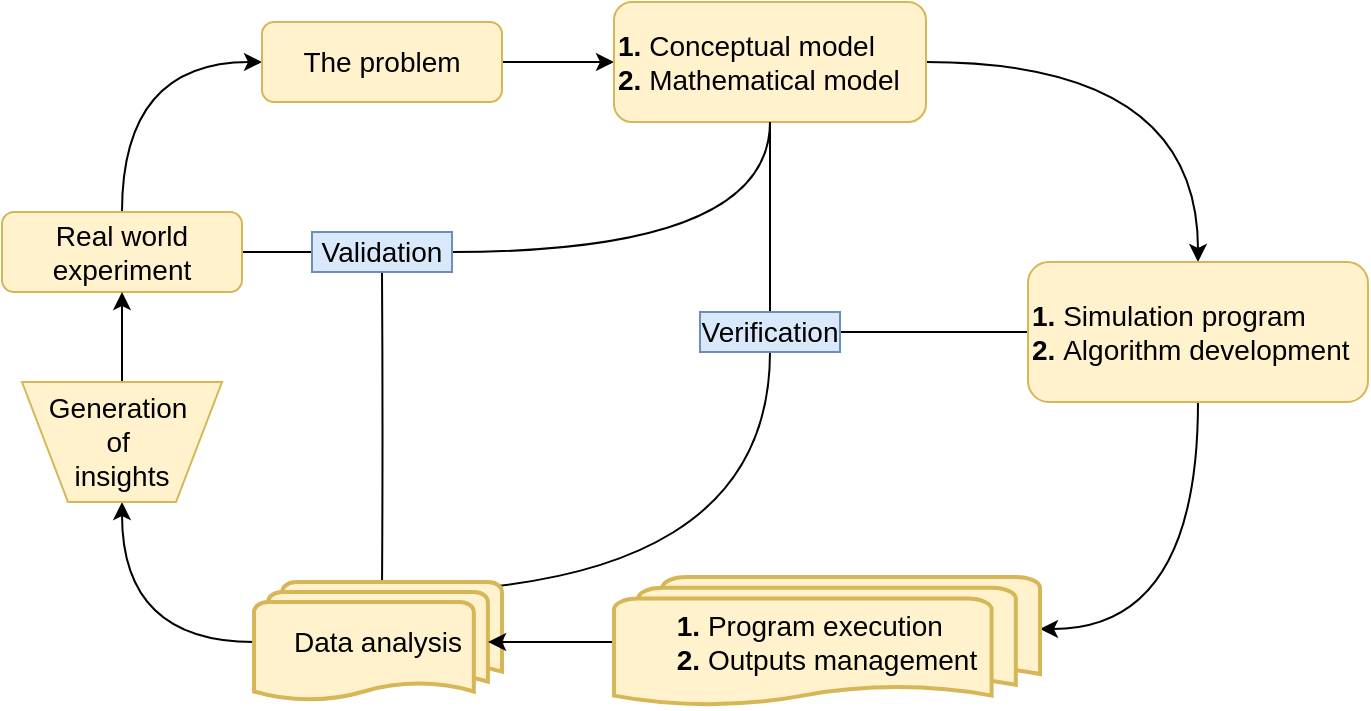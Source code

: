 <mxfile version="14.9.1" type="github">
  <diagram id="C5RBs43oDa-KdzZeNtuy" name="Page-1">
    <mxGraphModel dx="1357" dy="720" grid="1" gridSize="10" guides="1" tooltips="1" connect="1" arrows="1" fold="1" page="1" pageScale="1" pageWidth="827" pageHeight="1169" math="0" shadow="0">
      <root>
        <mxCell id="WIyWlLk6GJQsqaUBKTNV-0" />
        <mxCell id="WIyWlLk6GJQsqaUBKTNV-1" parent="WIyWlLk6GJQsqaUBKTNV-0" />
        <mxCell id="0BW1OnPK2yhxdBp5YWeg-11" style="edgeStyle=orthogonalEdgeStyle;curved=1;rounded=0;orthogonalLoop=1;jettySize=auto;html=1;exitX=0.5;exitY=0;exitDx=0;exitDy=0;entryX=0;entryY=0.5;entryDx=0;entryDy=0;" edge="1" parent="WIyWlLk6GJQsqaUBKTNV-1" source="WIyWlLk6GJQsqaUBKTNV-3" target="0BW1OnPK2yhxdBp5YWeg-0">
          <mxGeometry relative="1" as="geometry" />
        </mxCell>
        <mxCell id="0BW1OnPK2yhxdBp5YWeg-21" style="edgeStyle=orthogonalEdgeStyle;curved=1;rounded=0;orthogonalLoop=1;jettySize=auto;html=1;exitX=1;exitY=0.5;exitDx=0;exitDy=0;entryX=0;entryY=0.5;entryDx=0;entryDy=0;endArrow=none;endFill=0;" edge="1" parent="WIyWlLk6GJQsqaUBKTNV-1" source="WIyWlLk6GJQsqaUBKTNV-3" target="0BW1OnPK2yhxdBp5YWeg-6">
          <mxGeometry relative="1" as="geometry" />
        </mxCell>
        <mxCell id="WIyWlLk6GJQsqaUBKTNV-3" value="&lt;font style=&quot;font-size: 14px&quot;&gt;Real world&lt;br&gt;experiment&lt;/font&gt;" style="rounded=1;whiteSpace=wrap;html=1;fontSize=12;glass=0;strokeWidth=1;shadow=0;fillColor=#fff2cc;strokeColor=#d6b656;" parent="WIyWlLk6GJQsqaUBKTNV-1" vertex="1">
          <mxGeometry x="90" y="225" width="120" height="40" as="geometry" />
        </mxCell>
        <mxCell id="0BW1OnPK2yhxdBp5YWeg-12" style="edgeStyle=orthogonalEdgeStyle;curved=1;rounded=0;orthogonalLoop=1;jettySize=auto;html=1;exitX=1;exitY=0.5;exitDx=0;exitDy=0;entryX=0;entryY=0.5;entryDx=0;entryDy=0;" edge="1" parent="WIyWlLk6GJQsqaUBKTNV-1" source="0BW1OnPK2yhxdBp5YWeg-0" target="0BW1OnPK2yhxdBp5YWeg-1">
          <mxGeometry relative="1" as="geometry" />
        </mxCell>
        <mxCell id="0BW1OnPK2yhxdBp5YWeg-0" value="&lt;font style=&quot;font-size: 14px&quot;&gt;The problem&lt;/font&gt;" style="rounded=1;whiteSpace=wrap;html=1;fontSize=12;glass=0;strokeWidth=1;shadow=0;fillColor=#fff2cc;strokeColor=#d6b656;" vertex="1" parent="WIyWlLk6GJQsqaUBKTNV-1">
          <mxGeometry x="220" y="130" width="120" height="40" as="geometry" />
        </mxCell>
        <mxCell id="0BW1OnPK2yhxdBp5YWeg-13" style="edgeStyle=orthogonalEdgeStyle;curved=1;rounded=0;orthogonalLoop=1;jettySize=auto;html=1;exitX=1;exitY=0.5;exitDx=0;exitDy=0;entryX=0.5;entryY=0;entryDx=0;entryDy=0;" edge="1" parent="WIyWlLk6GJQsqaUBKTNV-1" source="0BW1OnPK2yhxdBp5YWeg-1" target="0BW1OnPK2yhxdBp5YWeg-2">
          <mxGeometry relative="1" as="geometry" />
        </mxCell>
        <mxCell id="0BW1OnPK2yhxdBp5YWeg-18" style="edgeStyle=orthogonalEdgeStyle;curved=1;rounded=0;orthogonalLoop=1;jettySize=auto;html=1;exitX=0.5;exitY=1;exitDx=0;exitDy=0;entryX=0.5;entryY=0;entryDx=0;entryDy=0;endArrow=none;endFill=0;" edge="1" parent="WIyWlLk6GJQsqaUBKTNV-1" source="0BW1OnPK2yhxdBp5YWeg-1" target="0BW1OnPK2yhxdBp5YWeg-7">
          <mxGeometry relative="1" as="geometry" />
        </mxCell>
        <mxCell id="0BW1OnPK2yhxdBp5YWeg-1" value="&lt;font style=&quot;font-size: 14px&quot;&gt;&lt;b&gt;1. &lt;/b&gt;Conceptual model&lt;br&gt;&lt;b&gt;2. &lt;/b&gt;Mathematical model&lt;/font&gt;" style="rounded=1;whiteSpace=wrap;html=1;fontSize=12;glass=0;strokeWidth=1;shadow=0;fillColor=#fff2cc;strokeColor=#d6b656;align=left;" vertex="1" parent="WIyWlLk6GJQsqaUBKTNV-1">
          <mxGeometry x="396" y="120" width="156" height="60" as="geometry" />
        </mxCell>
        <mxCell id="0BW1OnPK2yhxdBp5YWeg-14" style="edgeStyle=orthogonalEdgeStyle;curved=1;rounded=0;orthogonalLoop=1;jettySize=auto;html=1;exitX=0.5;exitY=1;exitDx=0;exitDy=0;entryX=1;entryY=0.4;entryDx=0;entryDy=0;entryPerimeter=0;" edge="1" parent="WIyWlLk6GJQsqaUBKTNV-1" source="0BW1OnPK2yhxdBp5YWeg-2" target="0BW1OnPK2yhxdBp5YWeg-30">
          <mxGeometry relative="1" as="geometry">
            <mxPoint x="560" y="435" as="targetPoint" />
          </mxGeometry>
        </mxCell>
        <mxCell id="0BW1OnPK2yhxdBp5YWeg-25" style="edgeStyle=orthogonalEdgeStyle;curved=1;rounded=0;orthogonalLoop=1;jettySize=auto;html=1;exitX=0;exitY=0.5;exitDx=0;exitDy=0;entryX=1;entryY=0.5;entryDx=0;entryDy=0;endArrow=none;endFill=0;" edge="1" parent="WIyWlLk6GJQsqaUBKTNV-1" source="0BW1OnPK2yhxdBp5YWeg-2" target="0BW1OnPK2yhxdBp5YWeg-7">
          <mxGeometry relative="1" as="geometry" />
        </mxCell>
        <mxCell id="0BW1OnPK2yhxdBp5YWeg-2" value="&lt;font style=&quot;font-size: 14px&quot;&gt;&lt;b&gt;1. &lt;/b&gt;Simulation program&lt;br&gt;&lt;b&gt;2. &lt;/b&gt;Algorithm development&lt;/font&gt;" style="rounded=1;whiteSpace=wrap;html=1;fontSize=12;glass=0;strokeWidth=1;shadow=0;fillColor=#fff2cc;strokeColor=#d6b656;align=left;" vertex="1" parent="WIyWlLk6GJQsqaUBKTNV-1">
          <mxGeometry x="603" y="250" width="170" height="70" as="geometry" />
        </mxCell>
        <mxCell id="0BW1OnPK2yhxdBp5YWeg-16" style="edgeStyle=orthogonalEdgeStyle;curved=1;rounded=0;orthogonalLoop=1;jettySize=auto;html=1;exitX=0;exitY=0.5;exitDx=0;exitDy=0;exitPerimeter=0;" edge="1" parent="WIyWlLk6GJQsqaUBKTNV-1" source="0BW1OnPK2yhxdBp5YWeg-26" target="0BW1OnPK2yhxdBp5YWeg-27">
          <mxGeometry relative="1" as="geometry">
            <mxPoint x="170" y="455" as="sourcePoint" />
            <mxPoint x="110" y="420" as="targetPoint" />
          </mxGeometry>
        </mxCell>
        <mxCell id="0BW1OnPK2yhxdBp5YWeg-23" style="edgeStyle=orthogonalEdgeStyle;curved=1;rounded=0;orthogonalLoop=1;jettySize=auto;html=1;exitX=0.5;exitY=0;exitDx=0;exitDy=0;entryX=0.5;entryY=1;entryDx=0;entryDy=0;endArrow=none;endFill=0;" edge="1" parent="WIyWlLk6GJQsqaUBKTNV-1" target="0BW1OnPK2yhxdBp5YWeg-6">
          <mxGeometry relative="1" as="geometry">
            <mxPoint x="280" y="415" as="sourcePoint" />
          </mxGeometry>
        </mxCell>
        <mxCell id="0BW1OnPK2yhxdBp5YWeg-24" style="edgeStyle=orthogonalEdgeStyle;curved=1;rounded=0;orthogonalLoop=1;jettySize=auto;html=1;exitX=0.5;exitY=0;exitDx=0;exitDy=0;entryX=0.5;entryY=1;entryDx=0;entryDy=0;endArrow=none;endFill=0;" edge="1" parent="WIyWlLk6GJQsqaUBKTNV-1" target="0BW1OnPK2yhxdBp5YWeg-7">
          <mxGeometry relative="1" as="geometry">
            <mxPoint x="280" y="415" as="sourcePoint" />
          </mxGeometry>
        </mxCell>
        <mxCell id="0BW1OnPK2yhxdBp5YWeg-17" style="edgeStyle=orthogonalEdgeStyle;curved=1;rounded=0;orthogonalLoop=1;jettySize=auto;html=1;exitX=0.5;exitY=0;exitDx=0;exitDy=0;entryX=0.5;entryY=1;entryDx=0;entryDy=0;" edge="1" parent="WIyWlLk6GJQsqaUBKTNV-1" source="0BW1OnPK2yhxdBp5YWeg-27" target="WIyWlLk6GJQsqaUBKTNV-3">
          <mxGeometry relative="1" as="geometry">
            <mxPoint x="150" y="320" as="sourcePoint" />
          </mxGeometry>
        </mxCell>
        <mxCell id="0BW1OnPK2yhxdBp5YWeg-22" style="edgeStyle=orthogonalEdgeStyle;curved=1;rounded=0;orthogonalLoop=1;jettySize=auto;html=1;exitX=1;exitY=0.5;exitDx=0;exitDy=0;entryX=0.5;entryY=1;entryDx=0;entryDy=0;endArrow=none;endFill=0;" edge="1" parent="WIyWlLk6GJQsqaUBKTNV-1" source="0BW1OnPK2yhxdBp5YWeg-6" target="0BW1OnPK2yhxdBp5YWeg-1">
          <mxGeometry relative="1" as="geometry" />
        </mxCell>
        <mxCell id="0BW1OnPK2yhxdBp5YWeg-6" value="&lt;font style=&quot;font-size: 14px&quot;&gt;Validation&lt;/font&gt;" style="text;html=1;strokeColor=#6c8ebf;fillColor=#dae8fc;align=center;verticalAlign=middle;whiteSpace=wrap;rounded=0;" vertex="1" parent="WIyWlLk6GJQsqaUBKTNV-1">
          <mxGeometry x="245" y="235" width="70" height="20" as="geometry" />
        </mxCell>
        <mxCell id="0BW1OnPK2yhxdBp5YWeg-7" value="&lt;font style=&quot;font-size: 14px&quot;&gt;Verification&lt;/font&gt;" style="text;html=1;align=center;verticalAlign=middle;whiteSpace=wrap;rounded=0;fillColor=#dae8fc;strokeColor=#6c8ebf;" vertex="1" parent="WIyWlLk6GJQsqaUBKTNV-1">
          <mxGeometry x="439" y="275" width="70" height="20" as="geometry" />
        </mxCell>
        <mxCell id="0BW1OnPK2yhxdBp5YWeg-26" value="&lt;span style=&quot;font-size: 14px&quot;&gt;Data analysis&lt;/span&gt;" style="strokeWidth=2;html=1;shape=mxgraph.flowchart.multi-document;whiteSpace=wrap;fillColor=#fff2cc;strokeColor=#d6b656;" vertex="1" parent="WIyWlLk6GJQsqaUBKTNV-1">
          <mxGeometry x="216" y="410" width="124" height="60" as="geometry" />
        </mxCell>
        <mxCell id="0BW1OnPK2yhxdBp5YWeg-27" value="&lt;font style=&quot;font-size: 14px&quot;&gt;Generation&amp;nbsp;&lt;br&gt;of&amp;nbsp;&lt;br&gt;insights&lt;/font&gt;" style="verticalLabelPosition=middle;verticalAlign=middle;html=1;shape=trapezoid;perimeter=trapezoidPerimeter;whiteSpace=wrap;size=0.23;arcSize=10;flipV=1;labelPosition=center;align=center;fillColor=#fff2cc;strokeColor=#d6b656;" vertex="1" parent="WIyWlLk6GJQsqaUBKTNV-1">
          <mxGeometry x="100" y="310" width="100" height="60" as="geometry" />
        </mxCell>
        <mxCell id="0BW1OnPK2yhxdBp5YWeg-35" style="edgeStyle=orthogonalEdgeStyle;curved=1;rounded=0;orthogonalLoop=1;jettySize=auto;html=1;exitX=0;exitY=0.5;exitDx=0;exitDy=0;exitPerimeter=0;entryX=0.944;entryY=0.5;entryDx=0;entryDy=0;entryPerimeter=0;endArrow=classic;endFill=1;startArrow=none;startFill=0;" edge="1" parent="WIyWlLk6GJQsqaUBKTNV-1" source="0BW1OnPK2yhxdBp5YWeg-30" target="0BW1OnPK2yhxdBp5YWeg-26">
          <mxGeometry relative="1" as="geometry" />
        </mxCell>
        <mxCell id="0BW1OnPK2yhxdBp5YWeg-30" value="&lt;div style=&quot;text-align: left ; font-size: 14px&quot;&gt;&lt;font style=&quot;font-size: 14px&quot;&gt;&lt;b&gt;1. &lt;/b&gt;Program execution&lt;/font&gt;&lt;/div&gt;&lt;div style=&quot;text-align: left ; font-size: 14px&quot;&gt;&lt;font style=&quot;font-size: 14px&quot;&gt;&lt;b&gt;2. &lt;/b&gt;Outputs management&lt;/font&gt;&lt;/div&gt;" style="strokeWidth=2;html=1;shape=mxgraph.flowchart.multi-document;whiteSpace=wrap;fillColor=#fff2cc;strokeColor=#d6b656;" vertex="1" parent="WIyWlLk6GJQsqaUBKTNV-1">
          <mxGeometry x="396" y="407.5" width="213" height="65" as="geometry" />
        </mxCell>
      </root>
    </mxGraphModel>
  </diagram>
</mxfile>
